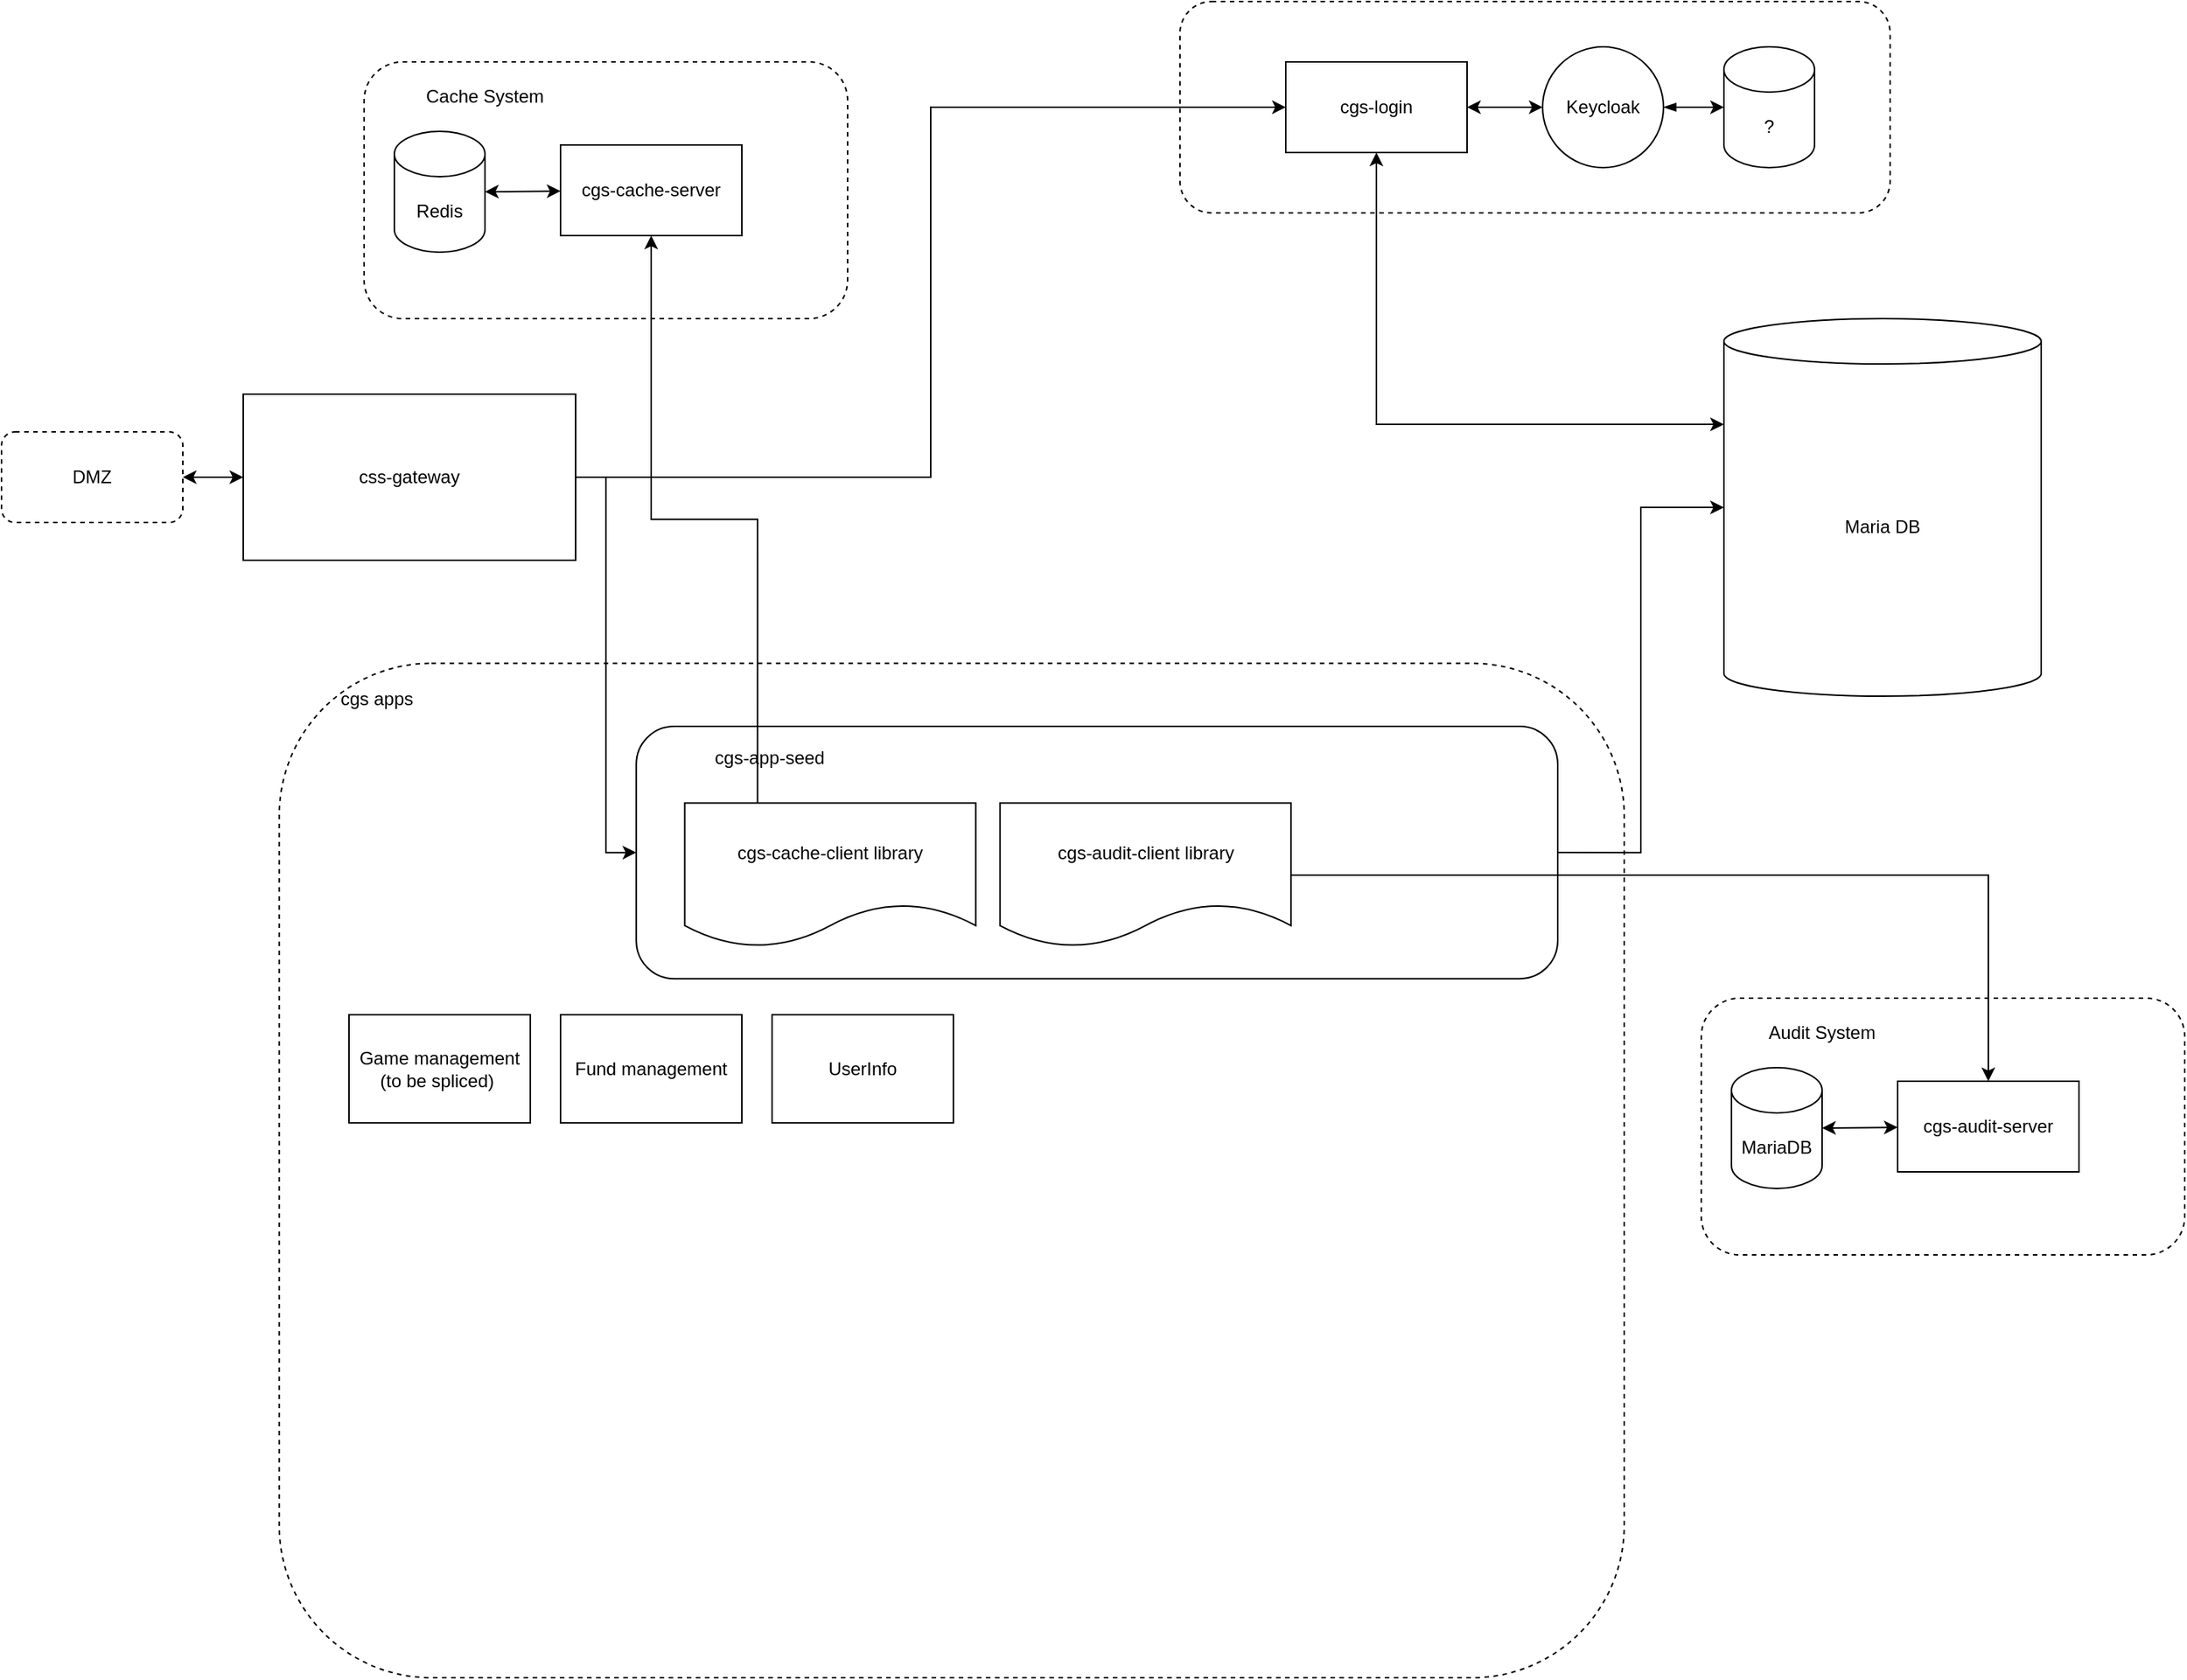 <mxfile version="23.1.1" type="github">
  <diagram name="Page-1" id="SeCwqlmR22i1hAEwZQBu">
    <mxGraphModel dx="2424" dy="2238" grid="1" gridSize="10" guides="1" tooltips="1" connect="1" arrows="1" fold="1" page="1" pageScale="1" pageWidth="827" pageHeight="1169" math="0" shadow="0">
      <root>
        <mxCell id="0" />
        <mxCell id="1" parent="0" />
        <mxCell id="2Ev7zoqdlqUbOZQc-U9r-3" value="" style="group" vertex="1" connectable="0" parent="1">
          <mxGeometry x="150" y="20" width="320" height="170" as="geometry" />
        </mxCell>
        <mxCell id="2Ev7zoqdlqUbOZQc-U9r-19" value="" style="group" vertex="1" connectable="0" parent="2Ev7zoqdlqUbOZQc-U9r-3">
          <mxGeometry width="320" height="170" as="geometry" />
        </mxCell>
        <mxCell id="2Ev7zoqdlqUbOZQc-U9r-1" value="" style="rounded=1;whiteSpace=wrap;html=1;dashed=1;" vertex="1" parent="2Ev7zoqdlqUbOZQc-U9r-19">
          <mxGeometry width="320" height="170" as="geometry" />
        </mxCell>
        <mxCell id="2Ev7zoqdlqUbOZQc-U9r-2" value="Cache System" style="text;html=1;strokeColor=none;fillColor=none;align=center;verticalAlign=middle;whiteSpace=wrap;rounded=0;" vertex="1" parent="2Ev7zoqdlqUbOZQc-U9r-19">
          <mxGeometry width="160" height="46.364" as="geometry" />
        </mxCell>
        <mxCell id="2Ev7zoqdlqUbOZQc-U9r-4" value="Redis" style="shape=cylinder3;whiteSpace=wrap;html=1;boundedLbl=1;backgroundOutline=1;size=15;" vertex="1" parent="2Ev7zoqdlqUbOZQc-U9r-19">
          <mxGeometry x="20" y="46" width="60" height="80" as="geometry" />
        </mxCell>
        <mxCell id="2Ev7zoqdlqUbOZQc-U9r-5" value="cgs-cache-server" style="rounded=0;whiteSpace=wrap;html=1;" vertex="1" parent="2Ev7zoqdlqUbOZQc-U9r-19">
          <mxGeometry x="130" y="55" width="120" height="60" as="geometry" />
        </mxCell>
        <mxCell id="2Ev7zoqdlqUbOZQc-U9r-6" style="rounded=0;orthogonalLoop=1;jettySize=auto;html=1;entryX=1;entryY=0.5;entryDx=0;entryDy=0;entryPerimeter=0;startArrow=classic;startFill=1;" edge="1" parent="2Ev7zoqdlqUbOZQc-U9r-19" source="2Ev7zoqdlqUbOZQc-U9r-5" target="2Ev7zoqdlqUbOZQc-U9r-4">
          <mxGeometry relative="1" as="geometry" />
        </mxCell>
        <mxCell id="2Ev7zoqdlqUbOZQc-U9r-9" value="" style="group" vertex="1" connectable="0" parent="1">
          <mxGeometry x="1035" y="640" width="320" height="170" as="geometry" />
        </mxCell>
        <mxCell id="2Ev7zoqdlqUbOZQc-U9r-10" value="" style="rounded=1;whiteSpace=wrap;html=1;dashed=1;" vertex="1" parent="2Ev7zoqdlqUbOZQc-U9r-9">
          <mxGeometry width="320" height="170" as="geometry" />
        </mxCell>
        <mxCell id="2Ev7zoqdlqUbOZQc-U9r-11" value="Audit System" style="text;html=1;strokeColor=none;fillColor=none;align=center;verticalAlign=middle;whiteSpace=wrap;rounded=0;" vertex="1" parent="2Ev7zoqdlqUbOZQc-U9r-9">
          <mxGeometry width="160" height="46.364" as="geometry" />
        </mxCell>
        <mxCell id="2Ev7zoqdlqUbOZQc-U9r-12" value="MariaDB" style="shape=cylinder3;whiteSpace=wrap;html=1;boundedLbl=1;backgroundOutline=1;size=15;" vertex="1" parent="2Ev7zoqdlqUbOZQc-U9r-9">
          <mxGeometry x="20" y="46" width="60" height="80" as="geometry" />
        </mxCell>
        <mxCell id="2Ev7zoqdlqUbOZQc-U9r-13" value="cgs-audit-server" style="rounded=0;whiteSpace=wrap;html=1;" vertex="1" parent="2Ev7zoqdlqUbOZQc-U9r-9">
          <mxGeometry x="130" y="55" width="120" height="60" as="geometry" />
        </mxCell>
        <mxCell id="2Ev7zoqdlqUbOZQc-U9r-14" style="rounded=0;orthogonalLoop=1;jettySize=auto;html=1;entryX=1;entryY=0.5;entryDx=0;entryDy=0;entryPerimeter=0;startArrow=classic;startFill=1;" edge="1" parent="2Ev7zoqdlqUbOZQc-U9r-9" source="2Ev7zoqdlqUbOZQc-U9r-13" target="2Ev7zoqdlqUbOZQc-U9r-12">
          <mxGeometry relative="1" as="geometry" />
        </mxCell>
        <mxCell id="2Ev7zoqdlqUbOZQc-U9r-17" value="" style="group" vertex="1" connectable="0" parent="1">
          <mxGeometry x="110" y="460" width="874" height="630" as="geometry" />
        </mxCell>
        <mxCell id="2Ev7zoqdlqUbOZQc-U9r-40" value="" style="rounded=1;whiteSpace=wrap;html=1;dashed=1;" vertex="1" parent="2Ev7zoqdlqUbOZQc-U9r-17">
          <mxGeometry x="-16.19" y="-41.77" width="890.19" height="671.77" as="geometry" />
        </mxCell>
        <mxCell id="2Ev7zoqdlqUbOZQc-U9r-41" value="" style="group" vertex="1" connectable="0" parent="2Ev7zoqdlqUbOZQc-U9r-17">
          <mxGeometry x="220.12" width="609.88" height="167.1" as="geometry" />
        </mxCell>
        <mxCell id="2Ev7zoqdlqUbOZQc-U9r-15" value="" style="rounded=1;whiteSpace=wrap;html=1;" vertex="1" parent="2Ev7zoqdlqUbOZQc-U9r-41">
          <mxGeometry width="609.88" height="167.1" as="geometry" />
        </mxCell>
        <mxCell id="2Ev7zoqdlqUbOZQc-U9r-16" value="cgs-app-seed" style="text;html=1;strokeColor=none;fillColor=none;align=center;verticalAlign=middle;whiteSpace=wrap;rounded=0;" vertex="1" parent="2Ev7zoqdlqUbOZQc-U9r-41">
          <mxGeometry y="2.984" width="176.544" height="35.807" as="geometry" />
        </mxCell>
        <mxCell id="2Ev7zoqdlqUbOZQc-U9r-22" value="cgs-cache-client library" style="shape=document;whiteSpace=wrap;html=1;boundedLbl=1;" vertex="1" parent="2Ev7zoqdlqUbOZQc-U9r-41">
          <mxGeometry x="32.099" y="50.727" width="192.594" height="95.486" as="geometry" />
        </mxCell>
        <mxCell id="2Ev7zoqdlqUbOZQc-U9r-23" value="cgs-audit-client library" style="shape=document;whiteSpace=wrap;html=1;boundedLbl=1;" vertex="1" parent="2Ev7zoqdlqUbOZQc-U9r-41">
          <mxGeometry x="240.742" y="50.727" width="192.594" height="95.486" as="geometry" />
        </mxCell>
        <mxCell id="2Ev7zoqdlqUbOZQc-U9r-42" value="cgs apps" style="text;html=1;strokeColor=none;fillColor=none;align=center;verticalAlign=middle;whiteSpace=wrap;rounded=0;" vertex="1" parent="2Ev7zoqdlqUbOZQc-U9r-17">
          <mxGeometry y="-35.806" width="97.111" height="35.806" as="geometry" />
        </mxCell>
        <mxCell id="2Ev7zoqdlqUbOZQc-U9r-43" value="Game management (to be spliced)&amp;nbsp;" style="rounded=0;whiteSpace=wrap;html=1;" vertex="1" parent="2Ev7zoqdlqUbOZQc-U9r-17">
          <mxGeometry x="30" y="190.968" width="120" height="71.613" as="geometry" />
        </mxCell>
        <mxCell id="2Ev7zoqdlqUbOZQc-U9r-44" value="Fund management" style="rounded=0;whiteSpace=wrap;html=1;" vertex="1" parent="2Ev7zoqdlqUbOZQc-U9r-17">
          <mxGeometry x="170" y="190.968" width="120" height="71.613" as="geometry" />
        </mxCell>
        <mxCell id="2Ev7zoqdlqUbOZQc-U9r-45" value="UserInfo" style="rounded=0;whiteSpace=wrap;html=1;" vertex="1" parent="2Ev7zoqdlqUbOZQc-U9r-17">
          <mxGeometry x="310" y="190.968" width="120" height="71.613" as="geometry" />
        </mxCell>
        <mxCell id="2Ev7zoqdlqUbOZQc-U9r-24" style="edgeStyle=orthogonalEdgeStyle;rounded=0;orthogonalLoop=1;jettySize=auto;html=1;exitX=0.25;exitY=0;exitDx=0;exitDy=0;entryX=0.5;entryY=1;entryDx=0;entryDy=0;" edge="1" parent="1" source="2Ev7zoqdlqUbOZQc-U9r-22" target="2Ev7zoqdlqUbOZQc-U9r-5">
          <mxGeometry relative="1" as="geometry" />
        </mxCell>
        <mxCell id="2Ev7zoqdlqUbOZQc-U9r-25" style="edgeStyle=orthogonalEdgeStyle;rounded=0;orthogonalLoop=1;jettySize=auto;html=1;" edge="1" parent="1" source="2Ev7zoqdlqUbOZQc-U9r-23" target="2Ev7zoqdlqUbOZQc-U9r-13">
          <mxGeometry relative="1" as="geometry" />
        </mxCell>
        <mxCell id="2Ev7zoqdlqUbOZQc-U9r-33" value="" style="group" vertex="1" connectable="0" parent="1">
          <mxGeometry x="690" y="-20" width="470" height="140" as="geometry" />
        </mxCell>
        <mxCell id="2Ev7zoqdlqUbOZQc-U9r-26" value="" style="rounded=1;whiteSpace=wrap;html=1;dashed=1;" vertex="1" parent="2Ev7zoqdlqUbOZQc-U9r-33">
          <mxGeometry width="470" height="140" as="geometry" />
        </mxCell>
        <mxCell id="2Ev7zoqdlqUbOZQc-U9r-27" value="?" style="shape=cylinder3;whiteSpace=wrap;html=1;boundedLbl=1;backgroundOutline=1;size=15;" vertex="1" parent="2Ev7zoqdlqUbOZQc-U9r-33">
          <mxGeometry x="360" y="30" width="60" height="80" as="geometry" />
        </mxCell>
        <mxCell id="2Ev7zoqdlqUbOZQc-U9r-29" value="Keycloak" style="ellipse;whiteSpace=wrap;html=1;aspect=fixed;" vertex="1" parent="2Ev7zoqdlqUbOZQc-U9r-33">
          <mxGeometry x="240" y="30" width="80" height="80" as="geometry" />
        </mxCell>
        <mxCell id="2Ev7zoqdlqUbOZQc-U9r-31" value="cgs-login" style="rounded=0;whiteSpace=wrap;html=1;" vertex="1" parent="2Ev7zoqdlqUbOZQc-U9r-33">
          <mxGeometry x="70" y="40" width="120" height="60" as="geometry" />
        </mxCell>
        <mxCell id="2Ev7zoqdlqUbOZQc-U9r-30" style="edgeStyle=orthogonalEdgeStyle;rounded=0;orthogonalLoop=1;jettySize=auto;html=1;entryX=0;entryY=0.5;entryDx=0;entryDy=0;entryPerimeter=0;startArrow=blockThin;startFill=1;" edge="1" parent="2Ev7zoqdlqUbOZQc-U9r-33" source="2Ev7zoqdlqUbOZQc-U9r-29" target="2Ev7zoqdlqUbOZQc-U9r-27">
          <mxGeometry relative="1" as="geometry" />
        </mxCell>
        <mxCell id="2Ev7zoqdlqUbOZQc-U9r-32" style="edgeStyle=orthogonalEdgeStyle;rounded=0;orthogonalLoop=1;jettySize=auto;html=1;exitX=1;exitY=0.5;exitDx=0;exitDy=0;entryX=0;entryY=0.5;entryDx=0;entryDy=0;startArrow=classic;startFill=1;" edge="1" parent="2Ev7zoqdlqUbOZQc-U9r-33" source="2Ev7zoqdlqUbOZQc-U9r-31" target="2Ev7zoqdlqUbOZQc-U9r-29">
          <mxGeometry relative="1" as="geometry" />
        </mxCell>
        <mxCell id="2Ev7zoqdlqUbOZQc-U9r-36" style="edgeStyle=orthogonalEdgeStyle;rounded=0;orthogonalLoop=1;jettySize=auto;html=1;entryX=0;entryY=0.5;entryDx=0;entryDy=0;" edge="1" parent="1" source="2Ev7zoqdlqUbOZQc-U9r-35" target="2Ev7zoqdlqUbOZQc-U9r-31">
          <mxGeometry relative="1" as="geometry" />
        </mxCell>
        <mxCell id="2Ev7zoqdlqUbOZQc-U9r-37" style="edgeStyle=orthogonalEdgeStyle;rounded=0;orthogonalLoop=1;jettySize=auto;html=1;entryX=0;entryY=0.5;entryDx=0;entryDy=0;" edge="1" parent="1" source="2Ev7zoqdlqUbOZQc-U9r-35" target="2Ev7zoqdlqUbOZQc-U9r-15">
          <mxGeometry relative="1" as="geometry" />
        </mxCell>
        <mxCell id="2Ev7zoqdlqUbOZQc-U9r-35" value="css-gateway" style="rounded=0;whiteSpace=wrap;html=1;" vertex="1" parent="1">
          <mxGeometry x="70" y="240" width="220" height="110" as="geometry" />
        </mxCell>
        <mxCell id="2Ev7zoqdlqUbOZQc-U9r-39" style="edgeStyle=orthogonalEdgeStyle;rounded=0;orthogonalLoop=1;jettySize=auto;html=1;entryX=0;entryY=0.5;entryDx=0;entryDy=0;startArrow=classic;startFill=1;" edge="1" parent="1" source="2Ev7zoqdlqUbOZQc-U9r-38" target="2Ev7zoqdlqUbOZQc-U9r-35">
          <mxGeometry relative="1" as="geometry" />
        </mxCell>
        <mxCell id="2Ev7zoqdlqUbOZQc-U9r-38" value="DMZ" style="rounded=1;whiteSpace=wrap;html=1;dashed=1;" vertex="1" parent="1">
          <mxGeometry x="-90" y="265" width="120" height="60" as="geometry" />
        </mxCell>
        <mxCell id="2Ev7zoqdlqUbOZQc-U9r-47" style="edgeStyle=orthogonalEdgeStyle;rounded=0;orthogonalLoop=1;jettySize=auto;html=1;entryX=1;entryY=0.5;entryDx=0;entryDy=0;startArrow=classic;startFill=1;endArrow=none;endFill=0;" edge="1" parent="1" source="2Ev7zoqdlqUbOZQc-U9r-46" target="2Ev7zoqdlqUbOZQc-U9r-15">
          <mxGeometry relative="1" as="geometry" />
        </mxCell>
        <mxCell id="2Ev7zoqdlqUbOZQc-U9r-46" value="Maria DB" style="shape=cylinder3;whiteSpace=wrap;html=1;boundedLbl=1;backgroundOutline=1;size=15;" vertex="1" parent="1">
          <mxGeometry x="1050" y="190" width="210" height="250" as="geometry" />
        </mxCell>
        <mxCell id="2Ev7zoqdlqUbOZQc-U9r-53" style="edgeStyle=orthogonalEdgeStyle;rounded=0;orthogonalLoop=1;jettySize=auto;html=1;exitX=0.5;exitY=1;exitDx=0;exitDy=0;entryX=0;entryY=0;entryDx=0;entryDy=70;entryPerimeter=0;startArrow=classic;startFill=1;" edge="1" parent="1" source="2Ev7zoqdlqUbOZQc-U9r-31" target="2Ev7zoqdlqUbOZQc-U9r-46">
          <mxGeometry relative="1" as="geometry" />
        </mxCell>
      </root>
    </mxGraphModel>
  </diagram>
</mxfile>

